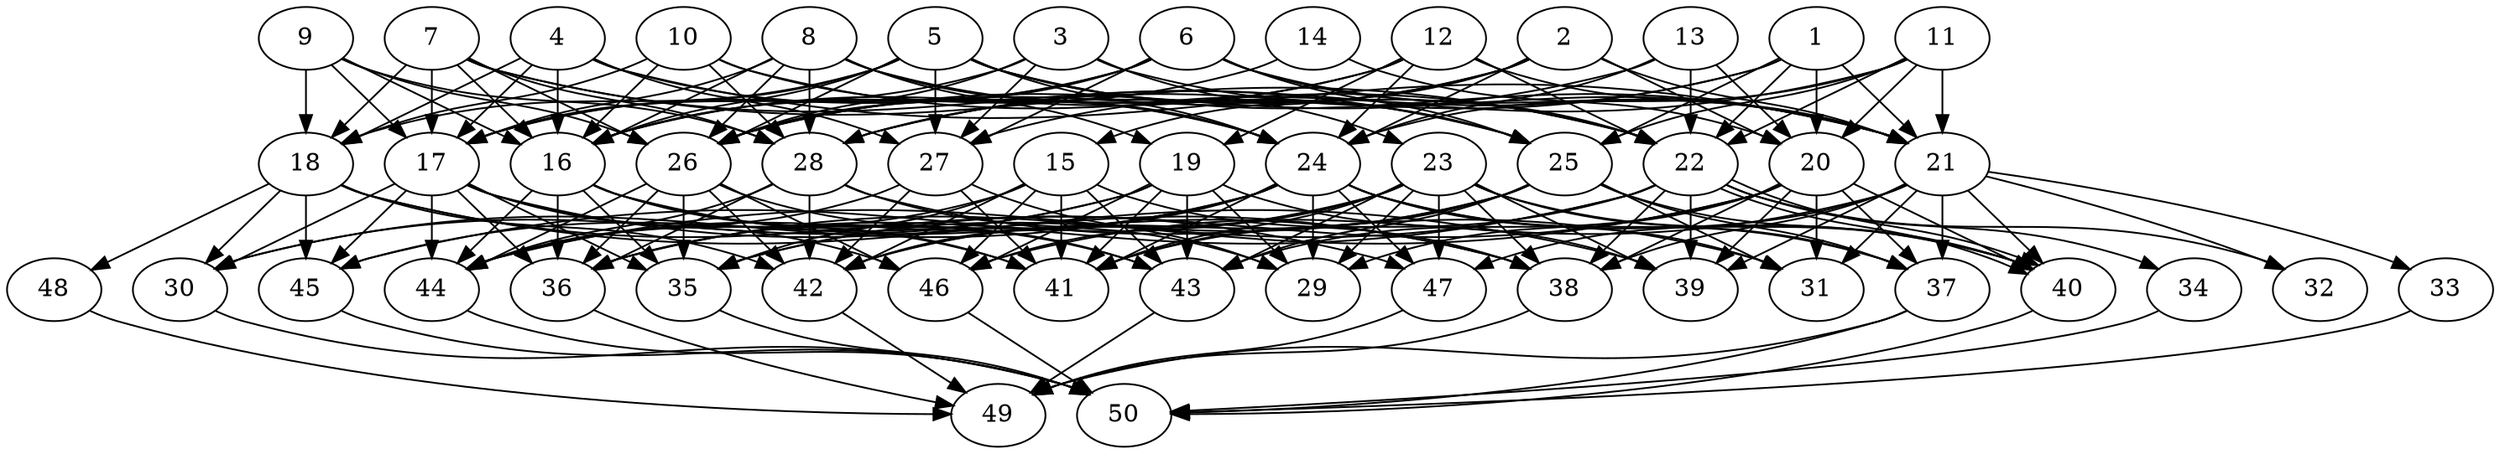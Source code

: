 // DAG (tier=3-complex, mode=data, n=50, ccr=0.511, fat=0.743, density=0.653, regular=0.209, jump=0.264, mindata=4194304, maxdata=33554432)
// DAG automatically generated by daggen at Sun Aug 24 16:33:35 2025
// /home/ermia/Project/Environments/daggen/bin/daggen --dot --ccr 0.511 --fat 0.743 --regular 0.209 --density 0.653 --jump 0.264 --mindata 4194304 --maxdata 33554432 -n 50 
digraph G {
  1 [size="1935604324374039296", alpha="0.10", expect_size="967802162187019648"]
  1 -> 20 [size ="1701021797580800"]
  1 -> 21 [size ="1701021797580800"]
  1 -> 22 [size ="1701021797580800"]
  1 -> 25 [size ="1701021797580800"]
  1 -> 27 [size ="1701021797580800"]
  1 -> 28 [size ="1701021797580800"]
  2 [size="2116842649962577657856", alpha="0.03", expect_size="1058421324981288828928"]
  2 -> 15 [size ="1318911651872768"]
  2 -> 20 [size ="1318911651872768"]
  2 -> 21 [size ="1318911651872768"]
  2 -> 24 [size ="1318911651872768"]
  2 -> 26 [size ="1318911651872768"]
  2 -> 28 [size ="1318911651872768"]
  3 [size="25963281069608389312512", alpha="0.14", expect_size="12981640534804194656256"]
  3 -> 17 [size ="7014494358208512"]
  3 -> 21 [size ="7014494358208512"]
  3 -> 23 [size ="7014494358208512"]
  3 -> 26 [size ="7014494358208512"]
  3 -> 27 [size ="7014494358208512"]
  4 [size="3541166824487911424000", alpha="0.14", expect_size="1770583412243955712000"]
  4 -> 16 [size ="1858607041740800"]
  4 -> 17 [size ="1858607041740800"]
  4 -> 18 [size ="1858607041740800"]
  4 -> 21 [size ="1858607041740800"]
  4 -> 24 [size ="1858607041740800"]
  4 -> 27 [size ="1858607041740800"]
  5 [size="29069375496305132961792", alpha="0.11", expect_size="14534687748152566480896"]
  5 -> 16 [size ="7563342860255232"]
  5 -> 17 [size ="7563342860255232"]
  5 -> 18 [size ="7563342860255232"]
  5 -> 21 [size ="7563342860255232"]
  5 -> 22 [size ="7563342860255232"]
  5 -> 24 [size ="7563342860255232"]
  5 -> 25 [size ="7563342860255232"]
  5 -> 26 [size ="7563342860255232"]
  5 -> 27 [size ="7563342860255232"]
  6 [size="36216855803077853184000", alpha="0.02", expect_size="18108427901538926592000"]
  6 -> 16 [size ="8757170719948800"]
  6 -> 17 [size ="8757170719948800"]
  6 -> 21 [size ="8757170719948800"]
  6 -> 22 [size ="8757170719948800"]
  6 -> 25 [size ="8757170719948800"]
  6 -> 26 [size ="8757170719948800"]
  6 -> 27 [size ="8757170719948800"]
  7 [size="3980276805625058816", alpha="0.17", expect_size="1990138402812529408"]
  7 -> 16 [size ="2827096489459712"]
  7 -> 17 [size ="2827096489459712"]
  7 -> 18 [size ="2827096489459712"]
  7 -> 22 [size ="2827096489459712"]
  7 -> 25 [size ="2827096489459712"]
  7 -> 26 [size ="2827096489459712"]
  7 -> 28 [size ="2827096489459712"]
  8 [size="207608337543176064", alpha="0.02", expect_size="103804168771588032"]
  8 -> 16 [size ="5579465346252800"]
  8 -> 17 [size ="5579465346252800"]
  8 -> 19 [size ="5579465346252800"]
  8 -> 24 [size ="5579465346252800"]
  8 -> 25 [size ="5579465346252800"]
  8 -> 26 [size ="5579465346252800"]
  8 -> 28 [size ="5579465346252800"]
  9 [size="21598071145049740017664", alpha="0.02", expect_size="10799035572524870008832"]
  9 -> 16 [size ="6204402515836928"]
  9 -> 17 [size ="6204402515836928"]
  9 -> 18 [size ="6204402515836928"]
  9 -> 26 [size ="6204402515836928"]
  9 -> 28 [size ="6204402515836928"]
  10 [size="115186531980417840", alpha="0.05", expect_size="57593265990208920"]
  10 -> 16 [size ="1808257769275392"]
  10 -> 18 [size ="1808257769275392"]
  10 -> 22 [size ="1808257769275392"]
  10 -> 24 [size ="1808257769275392"]
  10 -> 28 [size ="1808257769275392"]
  11 [size="3428197077090304000000", alpha="0.15", expect_size="1714098538545152000000"]
  11 -> 20 [size ="1818865172480000"]
  11 -> 21 [size ="1818865172480000"]
  11 -> 22 [size ="1818865172480000"]
  11 -> 24 [size ="1818865172480000"]
  11 -> 25 [size ="1818865172480000"]
  11 -> 28 [size ="1818865172480000"]
  12 [size="110814281863494704", alpha="0.06", expect_size="55407140931747352"]
  12 -> 16 [size ="2031779317809152"]
  12 -> 19 [size ="2031779317809152"]
  12 -> 21 [size ="2031779317809152"]
  12 -> 22 [size ="2031779317809152"]
  12 -> 24 [size ="2031779317809152"]
  12 -> 26 [size ="2031779317809152"]
  13 [size="7240539287549908992", alpha="0.13", expect_size="3620269643774954496"]
  13 -> 20 [size ="4474695034339328"]
  13 -> 22 [size ="4474695034339328"]
  13 -> 24 [size ="4474695034339328"]
  13 -> 26 [size ="4474695034339328"]
  14 [size="1047543778303455264768", alpha="0.14", expect_size="523771889151727632384"]
  14 -> 16 [size ="825159887880192"]
  14 -> 20 [size ="825159887880192"]
  15 [size="2182333812537674432512", alpha="0.01", expect_size="1091166906268837216256"]
  15 -> 35 [size ="1345976388288512"]
  15 -> 38 [size ="1345976388288512"]
  15 -> 41 [size ="1345976388288512"]
  15 -> 42 [size ="1345976388288512"]
  15 -> 43 [size ="1345976388288512"]
  15 -> 44 [size ="1345976388288512"]
  15 -> 46 [size ="1345976388288512"]
  16 [size="347621866853207872", alpha="0.00", expect_size="173810933426603936"]
  16 -> 35 [size ="830159330476032"]
  16 -> 36 [size ="830159330476032"]
  16 -> 38 [size ="830159330476032"]
  16 -> 41 [size ="830159330476032"]
  16 -> 43 [size ="830159330476032"]
  16 -> 44 [size ="830159330476032"]
  17 [size="3842673582580762148864", alpha="0.15", expect_size="1921336791290381074432"]
  17 -> 30 [size ="1962662615318528"]
  17 -> 35 [size ="1962662615318528"]
  17 -> 36 [size ="1962662615318528"]
  17 -> 38 [size ="1962662615318528"]
  17 -> 41 [size ="1962662615318528"]
  17 -> 44 [size ="1962662615318528"]
  17 -> 45 [size ="1962662615318528"]
  17 -> 46 [size ="1962662615318528"]
  18 [size="19669146419482217938944", alpha="0.03", expect_size="9834573209741108969472"]
  18 -> 30 [size ="5829263169159168"]
  18 -> 39 [size ="5829263169159168"]
  18 -> 42 [size ="5829263169159168"]
  18 -> 45 [size ="5829263169159168"]
  18 -> 47 [size ="5829263169159168"]
  18 -> 48 [size ="5829263169159168"]
  19 [size="368455813206772864", alpha="0.04", expect_size="184227906603386432"]
  19 -> 29 [size ="6038980382425088"]
  19 -> 30 [size ="6038980382425088"]
  19 -> 39 [size ="6038980382425088"]
  19 -> 41 [size ="6038980382425088"]
  19 -> 43 [size ="6038980382425088"]
  19 -> 45 [size ="6038980382425088"]
  19 -> 46 [size ="6038980382425088"]
  20 [size="19745351483042824192000", alpha="0.09", expect_size="9872675741521412096000"]
  20 -> 29 [size ="5844309848883200"]
  20 -> 31 [size ="5844309848883200"]
  20 -> 35 [size ="5844309848883200"]
  20 -> 37 [size ="5844309848883200"]
  20 -> 38 [size ="5844309848883200"]
  20 -> 39 [size ="5844309848883200"]
  20 -> 40 [size ="5844309848883200"]
  20 -> 43 [size ="5844309848883200"]
  20 -> 44 [size ="5844309848883200"]
  21 [size="175151061238579232", alpha="0.00", expect_size="87575530619289616"]
  21 -> 31 [size ="6292775704199168"]
  21 -> 32 [size ="6292775704199168"]
  21 -> 33 [size ="6292775704199168"]
  21 -> 37 [size ="6292775704199168"]
  21 -> 38 [size ="6292775704199168"]
  21 -> 39 [size ="6292775704199168"]
  21 -> 40 [size ="6292775704199168"]
  21 -> 46 [size ="6292775704199168"]
  21 -> 47 [size ="6292775704199168"]
  22 [size="1856353739435348590592", alpha="0.11", expect_size="928176869717674295296"]
  22 -> 32 [size ="1208362238738432"]
  22 -> 34 [size ="1208362238738432"]
  22 -> 36 [size ="1208362238738432"]
  22 -> 38 [size ="1208362238738432"]
  22 -> 39 [size ="1208362238738432"]
  22 -> 40 [size ="1208362238738432"]
  22 -> 40 [size ="1208362238738432"]
  22 -> 41 [size ="1208362238738432"]
  22 -> 45 [size ="1208362238738432"]
  23 [size="3381505975069663744", alpha="0.14", expect_size="1690752987534831872"]
  23 -> 29 [size ="2950693073715200"]
  23 -> 36 [size ="2950693073715200"]
  23 -> 37 [size ="2950693073715200"]
  23 -> 38 [size ="2950693073715200"]
  23 -> 39 [size ="2950693073715200"]
  23 -> 40 [size ="2950693073715200"]
  23 -> 41 [size ="2950693073715200"]
  23 -> 42 [size ="2950693073715200"]
  23 -> 43 [size ="2950693073715200"]
  23 -> 46 [size ="2950693073715200"]
  23 -> 47 [size ="2950693073715200"]
  24 [size="70415528259108664", alpha="0.14", expect_size="35207764129554332"]
  24 -> 29 [size ="1338972462645248"]
  24 -> 30 [size ="1338972462645248"]
  24 -> 31 [size ="1338972462645248"]
  24 -> 36 [size ="1338972462645248"]
  24 -> 37 [size ="1338972462645248"]
  24 -> 40 [size ="1338972462645248"]
  24 -> 41 [size ="1338972462645248"]
  24 -> 42 [size ="1338972462645248"]
  24 -> 44 [size ="1338972462645248"]
  24 -> 47 [size ="1338972462645248"]
  25 [size="9555262125033455616", alpha="0.07", expect_size="4777631062516727808"]
  25 -> 31 [size ="3584717144195072"]
  25 -> 35 [size ="3584717144195072"]
  25 -> 37 [size ="3584717144195072"]
  25 -> 40 [size ="3584717144195072"]
  25 -> 41 [size ="3584717144195072"]
  25 -> 42 [size ="3584717144195072"]
  25 -> 43 [size ="3584717144195072"]
  26 [size="1123784476081361256448", alpha="0.00", expect_size="561892238040680628224"]
  26 -> 35 [size ="864726309404672"]
  26 -> 36 [size ="864726309404672"]
  26 -> 42 [size ="864726309404672"]
  26 -> 43 [size ="864726309404672"]
  26 -> 44 [size ="864726309404672"]
  26 -> 46 [size ="864726309404672"]
  27 [size="59050842980347104", alpha="0.03", expect_size="29525421490173552"]
  27 -> 29 [size ="1955739874623488"]
  27 -> 41 [size ="1955739874623488"]
  27 -> 42 [size ="1955739874623488"]
  27 -> 44 [size ="1955739874623488"]
  28 [size="18735232890877899702272", alpha="0.11", expect_size="9367616445438949851136"]
  28 -> 29 [size ="5643251222577152"]
  28 -> 31 [size ="5643251222577152"]
  28 -> 36 [size ="5643251222577152"]
  28 -> 42 [size ="5643251222577152"]
  28 -> 44 [size ="5643251222577152"]
  29 [size="11863536651571754", alpha="0.06", expect_size="5931768325785877"]
  30 [size="7498158472564893024256", alpha="0.01", expect_size="3749079236282446512128"]
  30 -> 50 [size ="3064735956205568"]
  31 [size="137763951363887488", alpha="0.18", expect_size="68881975681943744"]
  32 [size="52399925227559536", alpha="0.18", expect_size="26199962613779768"]
  33 [size="12955185993384946", alpha="0.10", expect_size="6477592996692473"]
  33 -> 50 [size ="1419201889697792"]
  34 [size="5633123770828874317824", alpha="0.17", expect_size="2816561885414437158912"]
  34 -> 50 [size ="2532733624516608"]
  35 [size="1385049208754828032", alpha="0.18", expect_size="692524604377414016"]
  35 -> 50 [size ="618835338067968"]
  36 [size="93624654562584688", alpha="0.09", expect_size="46812327281292344"]
  36 -> 49 [size ="2168202914168832"]
  37 [size="18891145360718488", alpha="0.17", expect_size="9445572680359244"]
  37 -> 49 [size ="1498175995117568"]
  37 -> 50 [size ="1498175995117568"]
  38 [size="4329921513095672832", alpha="0.19", expect_size="2164960756547836416"]
  38 -> 49 [size ="1942952280588288"]
  39 [size="1200858759878934528000", alpha="0.11", expect_size="600429379939467264000"]
  40 [size="13933054174722722", alpha="0.08", expect_size="6966527087361361"]
  40 -> 50 [size ="435107064184832"]
  41 [size="5250198258466798174208", alpha="0.18", expect_size="2625099129233399087104"]
  42 [size="5744725721062834176000", alpha="0.12", expect_size="2872362860531417088000"]
  42 -> 49 [size ="2566076026060800"]
  43 [size="1855340766741444864", alpha="0.12", expect_size="927670383370722432"]
  43 -> 49 [size ="768269824819200"]
  44 [size="1019987537951253760", alpha="0.15", expect_size="509993768975626880"]
  44 -> 50 [size ="2136759651532800"]
  45 [size="445596418351977988096", alpha="0.10", expect_size="222798209175988994048"]
  45 -> 50 [size ="466714307330048"]
  46 [size="5582085922394691584", alpha="0.16", expect_size="2791042961197345792"]
  46 -> 50 [size ="3368205997309952"]
  47 [size="492274193552302208", alpha="0.04", expect_size="246137096776151104"]
  47 -> 49 [size ="403327258984448"]
  48 [size="14305073980632438784", alpha="0.04", expect_size="7152536990316219392"]
  48 -> 49 [size ="5682482728927232"]
  49 [size="5972332274377102983168", alpha="0.19", expect_size="2986166137188551491584"]
  50 [size="565268000784480128", alpha="0.05", expect_size="282634000392240064"]
}